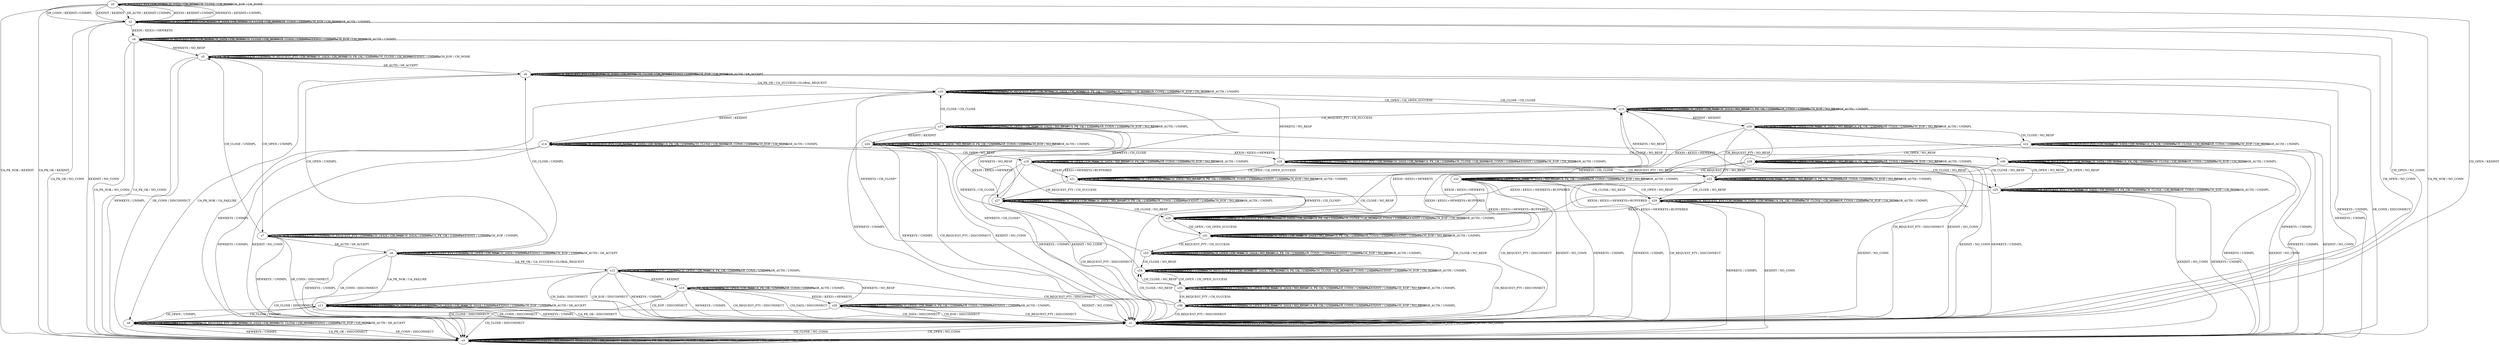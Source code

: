 digraph G {
label=""
s0
s1
s2
s3
s4
s5
s6
s7
s8
s9
s10
s11
s12
s13
s14
s15
s16
s17
s18
s19
s20
s21
s22
s23
s24
s25
s26
s27
s28
s29
s30
s31
s32
s33
s34
s35
s36
s0 [label="s0"];
s0 -> s3[label="UA_PK_NOK / KEXINIT"]
s0 -> s2[label="KEX30 / KEXINIT+UNIMPL"]
s0 -> s2[label="NEWKEYS / KEXINIT+UNIMPL"]
s0 -> s0[label="CH_REQUEST_PTY / CH_NONE"]
s0 -> s1[label="CH_OPEN / KEXINIT"]
s0 -> s0[label="CH_DATA / CH_NONE"]
s0 -> s3[label="UA_PK_OK / KEXINIT"]
s0 -> s0[label="CH_CLOSE / CH_NONE"]
s0 -> s2[label="SR_CONN / KEXINIT+UNIMPL"]
s0 -> s2[label="KEXINIT / KEXINIT"]
s0 -> s0[label="CH_EOF / CH_NONE"]
s0 -> s2[label="SR_AUTH / KEXINIT+UNIMPL"]
s1 [label="s1"];
s1 -> s1[label="UA_PK_NOK / NO_CONN"]
s1 -> s1[label="KEX30 / NO_CONN"]
s1 -> s1[label="NEWKEYS / NO_CONN"]
s1 -> s1[label="CH_REQUEST_PTY / NO_CONN"]
s1 -> s1[label="CH_OPEN / CH_MAX"]
s1 -> s1[label="CH_DATA / NO_CONN"]
s1 -> s1[label="UA_PK_OK / NO_CONN"]
s1 -> s3[label="CH_CLOSE / NO_CONN"]
s1 -> s1[label="SR_CONN / NO_CONN"]
s1 -> s1[label="KEXINIT / NO_CONN"]
s1 -> s1[label="CH_EOF / NO_CONN"]
s1 -> s1[label="SR_AUTH / NO_CONN"]
s2 [label="s2"];
s2 -> s3[label="UA_PK_NOK / NO_CONN"]
s2 -> s4[label="KEX30 / KEX31+NEWKEYS"]
s2 -> s2[label="NEWKEYS / UNIMPL"]
s2 -> s2[label="CH_REQUEST_PTY / CH_NONE"]
s2 -> s1[label="CH_OPEN / NO_CONN"]
s2 -> s2[label="CH_DATA / CH_NONE"]
s2 -> s3[label="UA_PK_OK / NO_CONN"]
s2 -> s2[label="CH_CLOSE / CH_NONE"]
s2 -> s2[label="SR_CONN / UNIMPL"]
s2 -> s3[label="KEXINIT / NO_CONN"]
s2 -> s2[label="CH_EOF / CH_NONE"]
s2 -> s2[label="SR_AUTH / UNIMPL"]
s3 [label="s3"];
s3 -> s3[label="UA_PK_NOK / NO_CONN"]
s3 -> s3[label="KEX30 / NO_CONN"]
s3 -> s3[label="NEWKEYS / NO_CONN"]
s3 -> s3[label="CH_REQUEST_PTY / CH_NONE"]
s3 -> s1[label="CH_OPEN / NO_CONN"]
s3 -> s3[label="CH_DATA / CH_NONE"]
s3 -> s3[label="UA_PK_OK / NO_CONN"]
s3 -> s3[label="CH_CLOSE / CH_NONE"]
s3 -> s3[label="SR_CONN / NO_CONN"]
s3 -> s3[label="KEXINIT / NO_CONN"]
s3 -> s3[label="CH_EOF / CH_NONE"]
s3 -> s3[label="SR_AUTH / NO_CONN"]
s4 [label="s4"];
s4 -> s3[label="UA_PK_NOK / NO_CONN"]
s4 -> s4[label="KEX30 / UNIMPL"]
s4 -> s5[label="NEWKEYS / NO_RESP"]
s4 -> s4[label="CH_REQUEST_PTY / CH_NONE"]
s4 -> s1[label="CH_OPEN / NO_CONN"]
s4 -> s4[label="CH_DATA / CH_NONE"]
s4 -> s3[label="UA_PK_OK / NO_CONN"]
s4 -> s4[label="CH_CLOSE / CH_NONE"]
s4 -> s4[label="SR_CONN / UNIMPL"]
s4 -> s4[label="KEXINIT / UNIMPL"]
s4 -> s4[label="CH_EOF / CH_NONE"]
s4 -> s4[label="SR_AUTH / UNIMPL"]
s5 [label="s5"];
s5 -> s5[label="UA_PK_NOK / UNIMPL"]
s5 -> s5[label="KEX30 / UNIMPL"]
s5 -> s3[label="NEWKEYS / UNIMPL"]
s5 -> s5[label="CH_REQUEST_PTY / CH_NONE"]
s5 -> s7[label="CH_OPEN / UNIMPL"]
s5 -> s5[label="CH_DATA / CH_NONE"]
s5 -> s5[label="UA_PK_OK / UNIMPL"]
s5 -> s5[label="CH_CLOSE / CH_NONE"]
s5 -> s3[label="SR_CONN / DISCONNECT"]
s5 -> s5[label="KEXINIT / UNIMPL"]
s5 -> s5[label="CH_EOF / CH_NONE"]
s5 -> s6[label="SR_AUTH / SR_ACCEPT"]
s6 [label="s6"];
s6 -> s9[label="UA_PK_NOK / UA_FAILURE"]
s6 -> s6[label="KEX30 / UNIMPL"]
s6 -> s3[label="NEWKEYS / UNIMPL"]
s6 -> s6[label="CH_REQUEST_PTY / CH_NONE"]
s6 -> s8[label="CH_OPEN / UNIMPL"]
s6 -> s6[label="CH_DATA / CH_NONE"]
s6 -> s10[label="UA_PK_OK / UA_SUCCESS+GLOBAL_REQUEST"]
s6 -> s6[label="CH_CLOSE / CH_NONE"]
s6 -> s3[label="SR_CONN / DISCONNECT"]
s6 -> s6[label="KEXINIT / UNIMPL"]
s6 -> s6[label="CH_EOF / CH_NONE"]
s6 -> s6[label="SR_AUTH / SR_ACCEPT"]
s7 [label="s7"];
s7 -> s7[label="UA_PK_NOK / UNIMPL"]
s7 -> s7[label="KEX30 / UNIMPL"]
s7 -> s1[label="NEWKEYS / UNIMPL"]
s7 -> s7[label="CH_REQUEST_PTY / UNIMPL"]
s7 -> s7[label="CH_OPEN / CH_MAX"]
s7 -> s7[label="CH_DATA / UNIMPL"]
s7 -> s7[label="UA_PK_OK / UNIMPL"]
s7 -> s5[label="CH_CLOSE / UNIMPL"]
s7 -> s1[label="SR_CONN / DISCONNECT"]
s7 -> s7[label="KEXINIT / UNIMPL"]
s7 -> s7[label="CH_EOF / UNIMPL"]
s7 -> s8[label="SR_AUTH / SR_ACCEPT"]
s8 [label="s8"];
s8 -> s11[label="UA_PK_NOK / UA_FAILURE"]
s8 -> s8[label="KEX30 / UNIMPL"]
s8 -> s1[label="NEWKEYS / UNIMPL"]
s8 -> s8[label="CH_REQUEST_PTY / UNIMPL"]
s8 -> s8[label="CH_OPEN / CH_MAX"]
s8 -> s8[label="CH_DATA / UNIMPL"]
s8 -> s12[label="UA_PK_OK / UA_SUCCESS+GLOBAL_REQUEST"]
s8 -> s6[label="CH_CLOSE / UNIMPL"]
s8 -> s1[label="SR_CONN / DISCONNECT"]
s8 -> s8[label="KEXINIT / UNIMPL"]
s8 -> s8[label="CH_EOF / UNIMPL"]
s8 -> s8[label="SR_AUTH / SR_ACCEPT"]
s9 [label="s9"];
s9 -> s9[label="UA_PK_NOK / UA_FAILURE"]
s9 -> s9[label="KEX30 / UNIMPL"]
s9 -> s3[label="NEWKEYS / UNIMPL"]
s9 -> s9[label="CH_REQUEST_PTY / CH_NONE"]
s9 -> s11[label="CH_OPEN / UNIMPL"]
s9 -> s9[label="CH_DATA / CH_NONE"]
s9 -> s3[label="UA_PK_OK / DISCONNECT"]
s9 -> s9[label="CH_CLOSE / CH_NONE"]
s9 -> s3[label="SR_CONN / DISCONNECT"]
s9 -> s9[label="KEXINIT / UNIMPL"]
s9 -> s9[label="CH_EOF / CH_NONE"]
s9 -> s9[label="SR_AUTH / SR_ACCEPT"]
s10 [label="s10"];
s10 -> s10[label="UA_PK_NOK / UNIMPL"]
s10 -> s10[label="KEX30 / UNIMPL"]
s10 -> s3[label="NEWKEYS / UNIMPL"]
s10 -> s10[label="CH_REQUEST_PTY / CH_NONE"]
s10 -> s13[label="CH_OPEN / CH_OPEN_SUCCESS"]
s10 -> s10[label="CH_DATA / CH_NONE"]
s10 -> s10[label="UA_PK_OK / UNIMPL"]
s10 -> s10[label="CH_CLOSE / CH_NONE"]
s10 -> s10[label="SR_CONN / UNIMPL"]
s10 -> s14[label="KEXINIT / KEXINIT"]
s10 -> s10[label="CH_EOF / CH_NONE"]
s10 -> s10[label="SR_AUTH / UNIMPL"]
s11 [label="s11"];
s11 -> s11[label="UA_PK_NOK / UA_FAILURE"]
s11 -> s11[label="KEX30 / UNIMPL"]
s11 -> s1[label="NEWKEYS / UNIMPL"]
s11 -> s11[label="CH_REQUEST_PTY / UNIMPL"]
s11 -> s11[label="CH_OPEN / CH_MAX"]
s11 -> s11[label="CH_DATA / UNIMPL"]
s11 -> s1[label="UA_PK_OK / DISCONNECT"]
s11 -> s9[label="CH_CLOSE / UNIMPL"]
s11 -> s1[label="SR_CONN / DISCONNECT"]
s11 -> s11[label="KEXINIT / UNIMPL"]
s11 -> s11[label="CH_EOF / UNIMPL"]
s11 -> s11[label="SR_AUTH / SR_ACCEPT"]
s12 [label="s12"];
s12 -> s12[label="UA_PK_NOK / UNIMPL"]
s12 -> s12[label="KEX30 / UNIMPL"]
s12 -> s1[label="NEWKEYS / UNIMPL"]
s12 -> s1[label="CH_REQUEST_PTY / DISCONNECT"]
s12 -> s12[label="CH_OPEN / CH_MAX"]
s12 -> s1[label="CH_DATA / DISCONNECT"]
s12 -> s12[label="UA_PK_OK / UNIMPL"]
s12 -> s3[label="CH_CLOSE / DISCONNECT"]
s12 -> s12[label="SR_CONN / UNIMPL"]
s12 -> s15[label="KEXINIT / KEXINIT"]
s12 -> s1[label="CH_EOF / DISCONNECT"]
s12 -> s12[label="SR_AUTH / UNIMPL"]
s13 [label="s13"];
s13 -> s13[label="UA_PK_NOK / UNIMPL"]
s13 -> s13[label="KEX30 / UNIMPL"]
s13 -> s1[label="NEWKEYS / UNIMPL"]
s13 -> s17[label="CH_REQUEST_PTY / CH_SUCCESS"]
s13 -> s13[label="CH_OPEN / CH_MAX"]
s13 -> s13[label="CH_DATA / NO_RESP"]
s13 -> s13[label="UA_PK_OK / UNIMPL"]
s13 -> s10[label="CH_CLOSE / CH_CLOSE"]
s13 -> s13[label="SR_CONN / UNIMPL"]
s13 -> s16[label="KEXINIT / KEXINIT"]
s13 -> s13[label="CH_EOF / NO_RESP"]
s13 -> s13[label="SR_AUTH / UNIMPL"]
s14 [label="s14"];
s14 -> s14[label="UA_PK_NOK / UNIMPL"]
s14 -> s19[label="KEX30 / KEX31+NEWKEYS"]
s14 -> s3[label="NEWKEYS / UNIMPL"]
s14 -> s14[label="CH_REQUEST_PTY / CH_NONE"]
s14 -> s18[label="CH_OPEN / NO_RESP"]
s14 -> s14[label="CH_DATA / CH_NONE"]
s14 -> s14[label="UA_PK_OK / UNIMPL"]
s14 -> s14[label="CH_CLOSE / CH_NONE"]
s14 -> s14[label="SR_CONN / UNIMPL"]
s14 -> s3[label="KEXINIT / NO_CONN"]
s14 -> s14[label="CH_EOF / CH_NONE"]
s14 -> s14[label="SR_AUTH / UNIMPL"]
s15 [label="s15"];
s15 -> s15[label="UA_PK_NOK / UNIMPL"]
s15 -> s20[label="KEX30 / KEX31+NEWKEYS"]
s15 -> s1[label="NEWKEYS / UNIMPL"]
s15 -> s1[label="CH_REQUEST_PTY / DISCONNECT"]
s15 -> s15[label="CH_OPEN / CH_MAX"]
s15 -> s1[label="CH_DATA / DISCONNECT"]
s15 -> s15[label="UA_PK_OK / UNIMPL"]
s15 -> s3[label="CH_CLOSE / DISCONNECT"]
s15 -> s15[label="SR_CONN / UNIMPL"]
s15 -> s1[label="KEXINIT / NO_CONN"]
s15 -> s1[label="CH_EOF / DISCONNECT"]
s15 -> s15[label="SR_AUTH / UNIMPL"]
s16 [label="s16"];
s16 -> s16[label="UA_PK_NOK / UNIMPL"]
s16 -> s21[label="KEX30 / KEX31+NEWKEYS"]
s16 -> s1[label="NEWKEYS / UNIMPL"]
s16 -> s23[label="CH_REQUEST_PTY / NO_RESP"]
s16 -> s16[label="CH_OPEN / CH_MAX"]
s16 -> s16[label="CH_DATA / NO_RESP"]
s16 -> s16[label="UA_PK_OK / UNIMPL"]
s16 -> s22[label="CH_CLOSE / NO_RESP"]
s16 -> s16[label="SR_CONN / UNIMPL"]
s16 -> s1[label="KEXINIT / NO_CONN"]
s16 -> s16[label="CH_EOF / NO_RESP"]
s16 -> s16[label="SR_AUTH / UNIMPL"]
s17 [label="s17"];
s17 -> s17[label="UA_PK_NOK / UNIMPL"]
s17 -> s17[label="KEX30 / UNIMPL"]
s17 -> s1[label="NEWKEYS / UNIMPL"]
s17 -> s1[label="CH_REQUEST_PTY / DISCONNECT"]
s17 -> s17[label="CH_OPEN / CH_MAX"]
s17 -> s17[label="CH_DATA / NO_RESP"]
s17 -> s17[label="UA_PK_OK / UNIMPL"]
s17 -> s10[label="CH_CLOSE / CH_CLOSE"]
s17 -> s17[label="SR_CONN / UNIMPL"]
s17 -> s24[label="KEXINIT / KEXINIT"]
s17 -> s17[label="CH_EOF / NO_RESP"]
s17 -> s17[label="SR_AUTH / UNIMPL"]
s18 [label="s18"];
s18 -> s18[label="UA_PK_NOK / UNIMPL"]
s18 -> s21[label="KEX30 / KEX31+NEWKEYS+BUFFERED"]
s18 -> s1[label="NEWKEYS / UNIMPL"]
s18 -> s23[label="CH_REQUEST_PTY / NO_RESP"]
s18 -> s18[label="CH_OPEN / CH_MAX"]
s18 -> s18[label="CH_DATA / NO_RESP"]
s18 -> s18[label="UA_PK_OK / UNIMPL"]
s18 -> s25[label="CH_CLOSE / NO_RESP"]
s18 -> s18[label="SR_CONN / UNIMPL"]
s18 -> s1[label="KEXINIT / NO_CONN"]
s18 -> s18[label="CH_EOF / NO_RESP"]
s18 -> s18[label="SR_AUTH / UNIMPL"]
s19 [label="s19"];
s19 -> s19[label="UA_PK_NOK / UNIMPL"]
s19 -> s19[label="KEX30 / UNIMPL"]
s19 -> s10[label="NEWKEYS / NO_RESP"]
s19 -> s19[label="CH_REQUEST_PTY / CH_NONE"]
s19 -> s21[label="CH_OPEN / CH_OPEN_SUCCESS"]
s19 -> s19[label="CH_DATA / CH_NONE"]
s19 -> s19[label="UA_PK_OK / UNIMPL"]
s19 -> s19[label="CH_CLOSE / CH_NONE"]
s19 -> s19[label="SR_CONN / UNIMPL"]
s19 -> s19[label="KEXINIT / UNIMPL"]
s19 -> s19[label="CH_EOF / CH_NONE"]
s19 -> s19[label="SR_AUTH / UNIMPL"]
s20 [label="s20"];
s20 -> s20[label="UA_PK_NOK / UNIMPL"]
s20 -> s20[label="KEX30 / UNIMPL"]
s20 -> s12[label="NEWKEYS / NO_RESP"]
s20 -> s1[label="CH_REQUEST_PTY / DISCONNECT"]
s20 -> s20[label="CH_OPEN / CH_MAX"]
s20 -> s1[label="CH_DATA / DISCONNECT"]
s20 -> s20[label="UA_PK_OK / UNIMPL"]
s20 -> s3[label="CH_CLOSE / DISCONNECT"]
s20 -> s20[label="SR_CONN / UNIMPL"]
s20 -> s20[label="KEXINIT / UNIMPL"]
s20 -> s1[label="CH_EOF / DISCONNECT"]
s20 -> s20[label="SR_AUTH / UNIMPL"]
s21 [label="s21"];
s21 -> s21[label="UA_PK_NOK / UNIMPL"]
s21 -> s21[label="KEX30 / UNIMPL"]
s21 -> s13[label="NEWKEYS / NO_RESP"]
s21 -> s27[label="CH_REQUEST_PTY / CH_SUCCESS"]
s21 -> s21[label="CH_OPEN / CH_MAX"]
s21 -> s21[label="CH_DATA / NO_RESP"]
s21 -> s21[label="UA_PK_OK / UNIMPL"]
s21 -> s26[label="CH_CLOSE / NO_RESP"]
s21 -> s21[label="SR_CONN / UNIMPL"]
s21 -> s21[label="KEXINIT / UNIMPL"]
s21 -> s21[label="CH_EOF / NO_RESP"]
s21 -> s21[label="SR_AUTH / UNIMPL"]
s22 [label="s22"];
s22 -> s22[label="UA_PK_NOK / UNIMPL"]
s22 -> s26[label="KEX30 / KEX31+NEWKEYS"]
s22 -> s3[label="NEWKEYS / UNIMPL"]
s22 -> s22[label="CH_REQUEST_PTY / CH_NONE"]
s22 -> s28[label="CH_OPEN / NO_RESP"]
s22 -> s22[label="CH_DATA / CH_NONE"]
s22 -> s22[label="UA_PK_OK / UNIMPL"]
s22 -> s22[label="CH_CLOSE / CH_NONE"]
s22 -> s22[label="SR_CONN / UNIMPL"]
s22 -> s3[label="KEXINIT / NO_CONN"]
s22 -> s22[label="CH_EOF / CH_NONE"]
s22 -> s22[label="SR_AUTH / UNIMPL"]
s23 [label="s23"];
s23 -> s23[label="UA_PK_NOK / UNIMPL"]
s23 -> s27[label="KEX30 / KEX31+NEWKEYS+BUFFERED"]
s23 -> s1[label="NEWKEYS / UNIMPL"]
s23 -> s1[label="CH_REQUEST_PTY / DISCONNECT"]
s23 -> s23[label="CH_OPEN / CH_MAX"]
s23 -> s23[label="CH_DATA / NO_RESP"]
s23 -> s23[label="UA_PK_OK / UNIMPL"]
s23 -> s29[label="CH_CLOSE / NO_RESP"]
s23 -> s23[label="SR_CONN / UNIMPL"]
s23 -> s1[label="KEXINIT / NO_CONN"]
s23 -> s23[label="CH_EOF / NO_RESP"]
s23 -> s23[label="SR_AUTH / UNIMPL"]
s24 [label="s24"];
s24 -> s24[label="UA_PK_NOK / UNIMPL"]
s24 -> s27[label="KEX30 / KEX31+NEWKEYS"]
s24 -> s1[label="NEWKEYS / UNIMPL"]
s24 -> s1[label="CH_REQUEST_PTY / DISCONNECT"]
s24 -> s24[label="CH_OPEN / CH_MAX"]
s24 -> s24[label="CH_DATA / NO_RESP"]
s24 -> s24[label="UA_PK_OK / UNIMPL"]
s24 -> s30[label="CH_CLOSE / NO_RESP"]
s24 -> s24[label="SR_CONN / UNIMPL"]
s24 -> s1[label="KEXINIT / NO_CONN"]
s24 -> s24[label="CH_EOF / NO_RESP"]
s24 -> s24[label="SR_AUTH / UNIMPL"]
s25 [label="s25"];
s25 -> s25[label="UA_PK_NOK / UNIMPL"]
s25 -> s26[label="KEX30 / KEX31+NEWKEYS+BUFFERED"]
s25 -> s3[label="NEWKEYS / UNIMPL"]
s25 -> s25[label="CH_REQUEST_PTY / CH_NONE"]
s25 -> s28[label="CH_OPEN / NO_RESP"]
s25 -> s25[label="CH_DATA / CH_NONE"]
s25 -> s25[label="UA_PK_OK / UNIMPL"]
s25 -> s25[label="CH_CLOSE / CH_NONE"]
s25 -> s25[label="SR_CONN / UNIMPL"]
s25 -> s3[label="KEXINIT / NO_CONN"]
s25 -> s25[label="CH_EOF / CH_NONE"]
s25 -> s25[label="SR_AUTH / UNIMPL"]
s26 [label="s26"];
s26 -> s26[label="UA_PK_NOK / UNIMPL"]
s26 -> s26[label="KEX30 / UNIMPL"]
s26 -> s10[label="NEWKEYS / CH_CLOSE"]
s26 -> s26[label="CH_REQUEST_PTY / CH_NONE"]
s26 -> s31[label="CH_OPEN / CH_OPEN_SUCCESS"]
s26 -> s26[label="CH_DATA / CH_NONE"]
s26 -> s26[label="UA_PK_OK / UNIMPL"]
s26 -> s26[label="CH_CLOSE / CH_NONE"]
s26 -> s26[label="SR_CONN / UNIMPL"]
s26 -> s26[label="KEXINIT / UNIMPL"]
s26 -> s26[label="CH_EOF / CH_NONE"]
s26 -> s26[label="SR_AUTH / UNIMPL"]
s27 [label="s27"];
s27 -> s27[label="UA_PK_NOK / UNIMPL"]
s27 -> s27[label="KEX30 / UNIMPL"]
s27 -> s17[label="NEWKEYS / NO_RESP"]
s27 -> s1[label="CH_REQUEST_PTY / DISCONNECT"]
s27 -> s27[label="CH_OPEN / CH_MAX"]
s27 -> s27[label="CH_DATA / NO_RESP"]
s27 -> s27[label="UA_PK_OK / UNIMPL"]
s27 -> s26[label="CH_CLOSE / NO_RESP"]
s27 -> s27[label="SR_CONN / UNIMPL"]
s27 -> s27[label="KEXINIT / UNIMPL"]
s27 -> s27[label="CH_EOF / NO_RESP"]
s27 -> s27[label="SR_AUTH / UNIMPL"]
s28 [label="s28"];
s28 -> s28[label="UA_PK_NOK / UNIMPL"]
s28 -> s31[label="KEX30 / KEX31+NEWKEYS+BUFFERED"]
s28 -> s1[label="NEWKEYS / UNIMPL"]
s28 -> s32[label="CH_REQUEST_PTY / NO_RESP"]
s28 -> s28[label="CH_OPEN / CH_MAX"]
s28 -> s28[label="CH_DATA / NO_RESP"]
s28 -> s28[label="UA_PK_OK / UNIMPL"]
s28 -> s25[label="CH_CLOSE / NO_RESP"]
s28 -> s28[label="SR_CONN / UNIMPL"]
s28 -> s1[label="KEXINIT / NO_CONN"]
s28 -> s28[label="CH_EOF / NO_RESP"]
s28 -> s28[label="SR_AUTH / UNIMPL"]
s29 [label="s29"];
s29 -> s29[label="UA_PK_NOK / UNIMPL"]
s29 -> s26[label="KEX30 / KEX31+NEWKEYS+BUFFERED"]
s29 -> s3[label="NEWKEYS / UNIMPL"]
s29 -> s29[label="CH_REQUEST_PTY / CH_NONE"]
s29 -> s32[label="CH_OPEN / NO_RESP"]
s29 -> s29[label="CH_DATA / CH_NONE"]
s29 -> s29[label="UA_PK_OK / UNIMPL"]
s29 -> s29[label="CH_CLOSE / CH_NONE"]
s29 -> s29[label="SR_CONN / UNIMPL"]
s29 -> s3[label="KEXINIT / NO_CONN"]
s29 -> s29[label="CH_EOF / CH_NONE"]
s29 -> s29[label="SR_AUTH / UNIMPL"]
s30 [label="s30"];
s30 -> s30[label="UA_PK_NOK / UNIMPL"]
s30 -> s26[label="KEX30 / KEX31+NEWKEYS"]
s30 -> s3[label="NEWKEYS / UNIMPL"]
s30 -> s30[label="CH_REQUEST_PTY / CH_NONE"]
s30 -> s32[label="CH_OPEN / NO_RESP"]
s30 -> s30[label="CH_DATA / CH_NONE"]
s30 -> s30[label="UA_PK_OK / UNIMPL"]
s30 -> s30[label="CH_CLOSE / CH_NONE"]
s30 -> s30[label="SR_CONN / UNIMPL"]
s30 -> s3[label="KEXINIT / NO_CONN"]
s30 -> s30[label="CH_EOF / CH_NONE"]
s30 -> s30[label="SR_AUTH / UNIMPL"]
s31 [label="s31"];
s31 -> s31[label="UA_PK_NOK / UNIMPL"]
s31 -> s31[label="KEX30 / UNIMPL"]
s31 -> s13[label="NEWKEYS / CH_CLOSE"]
s31 -> s33[label="CH_REQUEST_PTY / CH_SUCCESS"]
s31 -> s31[label="CH_OPEN / CH_MAX"]
s31 -> s31[label="CH_DATA / NO_RESP"]
s31 -> s31[label="UA_PK_OK / UNIMPL"]
s31 -> s34[label="CH_CLOSE / NO_RESP"]
s31 -> s31[label="SR_CONN / UNIMPL"]
s31 -> s31[label="KEXINIT / UNIMPL"]
s31 -> s31[label="CH_EOF / NO_RESP"]
s31 -> s31[label="SR_AUTH / UNIMPL"]
s32 [label="s32"];
s32 -> s32[label="UA_PK_NOK / UNIMPL"]
s32 -> s31[label="KEX30 / KEX31+NEWKEYS+BUFFERED"]
s32 -> s1[label="NEWKEYS / UNIMPL"]
s32 -> s1[label="CH_REQUEST_PTY / DISCONNECT"]
s32 -> s32[label="CH_OPEN / CH_MAX"]
s32 -> s32[label="CH_DATA / NO_RESP"]
s32 -> s32[label="UA_PK_OK / UNIMPL"]
s32 -> s29[label="CH_CLOSE / NO_RESP"]
s32 -> s32[label="SR_CONN / UNIMPL"]
s32 -> s1[label="KEXINIT / NO_CONN"]
s32 -> s32[label="CH_EOF / NO_RESP"]
s32 -> s32[label="SR_AUTH / UNIMPL"]
s33 [label="s33"];
s33 -> s33[label="UA_PK_NOK / UNIMPL"]
s33 -> s33[label="KEX30 / UNIMPL"]
s33 -> s17[label="NEWKEYS / CH_CLOSE"]
s33 -> s1[label="CH_REQUEST_PTY / DISCONNECT"]
s33 -> s33[label="CH_OPEN / CH_MAX"]
s33 -> s33[label="CH_DATA / NO_RESP"]
s33 -> s33[label="UA_PK_OK / UNIMPL"]
s33 -> s34[label="CH_CLOSE / NO_RESP"]
s33 -> s33[label="SR_CONN / UNIMPL"]
s33 -> s33[label="KEXINIT / UNIMPL"]
s33 -> s33[label="CH_EOF / NO_RESP"]
s33 -> s33[label="SR_AUTH / UNIMPL"]
s34 [label="s34"];
s34 -> s34[label="UA_PK_NOK / UNIMPL"]
s34 -> s34[label="KEX30 / UNIMPL"]
s34 -> s10[label="NEWKEYS / CH_CLOSE*"]
s34 -> s34[label="CH_REQUEST_PTY / CH_NONE"]
s34 -> s35[label="CH_OPEN / CH_OPEN_SUCCESS"]
s34 -> s34[label="CH_DATA / CH_NONE"]
s34 -> s34[label="UA_PK_OK / UNIMPL"]
s34 -> s34[label="CH_CLOSE / CH_NONE"]
s34 -> s34[label="SR_CONN / UNIMPL"]
s34 -> s34[label="KEXINIT / UNIMPL"]
s34 -> s34[label="CH_EOF / CH_NONE"]
s34 -> s34[label="SR_AUTH / UNIMPL"]
s35 [label="s35"];
s35 -> s35[label="UA_PK_NOK / UNIMPL"]
s35 -> s35[label="KEX30 / UNIMPL"]
s35 -> s13[label="NEWKEYS / CH_CLOSE*"]
s35 -> s36[label="CH_REQUEST_PTY / CH_SUCCESS"]
s35 -> s35[label="CH_OPEN / CH_MAX"]
s35 -> s35[label="CH_DATA / NO_RESP"]
s35 -> s35[label="UA_PK_OK / UNIMPL"]
s35 -> s34[label="CH_CLOSE / NO_RESP"]
s35 -> s35[label="SR_CONN / UNIMPL"]
s35 -> s35[label="KEXINIT / UNIMPL"]
s35 -> s35[label="CH_EOF / NO_RESP"]
s35 -> s35[label="SR_AUTH / UNIMPL"]
s36 [label="s36"];
s36 -> s36[label="UA_PK_NOK / UNIMPL"]
s36 -> s36[label="KEX30 / UNIMPL"]
s36 -> s17[label="NEWKEYS / CH_CLOSE*"]
s36 -> s1[label="CH_REQUEST_PTY / DISCONNECT"]
s36 -> s36[label="CH_OPEN / CH_MAX"]
s36 -> s36[label="CH_DATA / NO_RESP"]
s36 -> s36[label="UA_PK_OK / UNIMPL"]
s36 -> s34[label="CH_CLOSE / NO_RESP"]
s36 -> s36[label="SR_CONN / UNIMPL"]
s36 -> s36[label="KEXINIT / UNIMPL"]
s36 -> s36[label="CH_EOF / NO_RESP"]
s36 -> s36[label="SR_AUTH / UNIMPL"]
}
